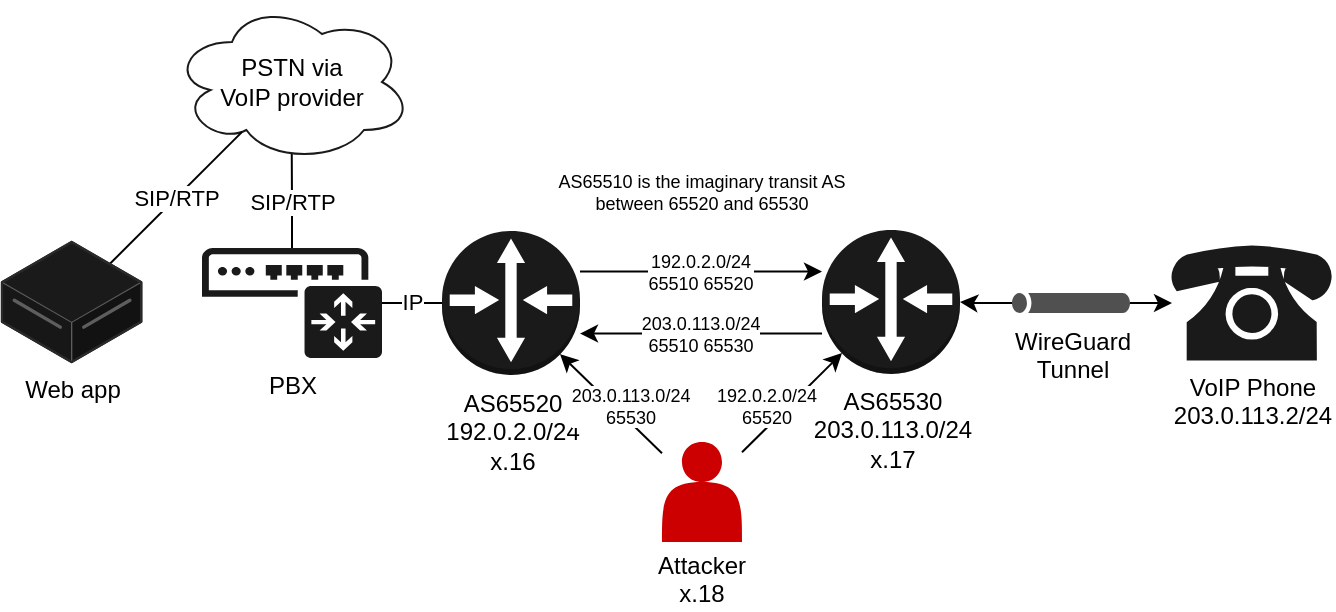 <mxfile version="20.6.0" type="device"><diagram id="ZqGdXqk2Jb0gtjFib3Wp" name="Page-1"><mxGraphModel dx="1231" dy="584" grid="1" gridSize="10" guides="1" tooltips="1" connect="1" arrows="1" fold="1" page="1" pageScale="1" pageWidth="1100" pageHeight="850" math="0" shadow="0"><root><mxCell id="0"/><mxCell id="1" parent="0"/><mxCell id="P6-wXObEojsw-Te-gcGI-27" value="SIP/RTP" style="edgeStyle=orthogonalEdgeStyle;rounded=0;orthogonalLoop=1;jettySize=auto;html=1;fontColor=#000000;startArrow=none;startFill=0;endArrow=none;endFill=0;entryX=0.499;entryY=0.947;entryDx=0;entryDy=0;entryPerimeter=0;" parent="1" source="P6-wXObEojsw-Te-gcGI-28" target="P6-wXObEojsw-Te-gcGI-34" edge="1"><mxGeometry relative="1" as="geometry"/></mxCell><mxCell id="P6-wXObEojsw-Te-gcGI-28" value="PBX" style="sketch=0;pointerEvents=1;shadow=0;dashed=0;html=1;strokeColor=none;fillColor=#1A1A1A;labelPosition=center;verticalLabelPosition=bottom;verticalAlign=top;outlineConnect=0;align=center;shape=mxgraph.office.devices.ip_pbx;" parent="1" vertex="1"><mxGeometry x="355" y="413" width="90" height="55" as="geometry"/></mxCell><mxCell id="P6-wXObEojsw-Te-gcGI-29" value="&lt;div style=&quot;font-size: 9px;&quot;&gt;192.0.2.0/24&lt;/div&gt;&lt;div style=&quot;font-size: 9px;&quot;&gt;65510 65520&lt;br style=&quot;font-size: 9px;&quot;&gt;&lt;/div&gt;" style="edgeStyle=orthogonalEdgeStyle;rounded=0;orthogonalLoop=1;jettySize=auto;html=1;fontColor=#000000;fontSize=9;" parent="1" edge="1"><mxGeometry relative="1" as="geometry"><mxPoint x="544.0" y="424.78" as="sourcePoint"/><mxPoint x="665" y="424.78" as="targetPoint"/><Array as="points"><mxPoint x="605" y="424.78"/><mxPoint x="605" y="424.78"/></Array></mxGeometry></mxCell><mxCell id="P6-wXObEojsw-Te-gcGI-30" style="edgeStyle=orthogonalEdgeStyle;rounded=0;orthogonalLoop=1;jettySize=auto;html=1;fontColor=#000000;startArrow=none;startFill=0;endArrow=none;endFill=0;" parent="1" source="P6-wXObEojsw-Te-gcGI-32" target="P6-wXObEojsw-Te-gcGI-28" edge="1"><mxGeometry relative="1" as="geometry"/></mxCell><mxCell id="P6-wXObEojsw-Te-gcGI-31" value="IP" style="edgeStyle=orthogonalEdgeStyle;rounded=0;orthogonalLoop=1;jettySize=auto;html=1;fontColor=#000000;startArrow=none;startFill=0;endArrow=none;endFill=0;spacingBottom=2;" parent="1" source="P6-wXObEojsw-Te-gcGI-32" target="P6-wXObEojsw-Te-gcGI-28" edge="1"><mxGeometry relative="1" as="geometry"/></mxCell><mxCell id="P6-wXObEojsw-Te-gcGI-33" value="&lt;div&gt;VoIP Phone&lt;/div&gt;&lt;div&gt;203.0.113.2/24&lt;br&gt;&lt;/div&gt;" style="fontColor=#000000;verticalAlign=top;verticalLabelPosition=bottom;labelPosition=center;align=center;html=1;outlineConnect=0;fillColor=#1A1A1A;strokeColor=#1A1A1A;gradientColor=none;gradientDirection=north;strokeWidth=2;shape=mxgraph.networks.phone_1;" parent="1" vertex="1"><mxGeometry x="840" y="412.5" width="80" height="56" as="geometry"/></mxCell><mxCell id="P6-wXObEojsw-Te-gcGI-32" value="&lt;div&gt;AS65520&lt;/div&gt;&lt;div&gt;192.0.2.0/24&lt;/div&gt;&lt;div&gt;x.16&lt;br&gt;&lt;/div&gt;" style="outlineConnect=0;dashed=0;verticalLabelPosition=bottom;verticalAlign=top;align=center;html=1;shape=mxgraph.aws3.router;fillColor=#1A1A1A;gradientColor=none;strokeColor=#000000;" parent="1" vertex="1"><mxGeometry x="475" y="404.5" width="69" height="72" as="geometry"/></mxCell><mxCell id="P6-wXObEojsw-Te-gcGI-34" value="&lt;div&gt;PSTN via&lt;/div&gt;&lt;div&gt;VoIP provider&lt;br&gt;&lt;/div&gt;" style="ellipse;shape=cloud;whiteSpace=wrap;html=1;strokeColor=#1A1A1A;fontColor=#000000;fillColor=none;" parent="1" vertex="1"><mxGeometry x="340" y="290" width="120" height="80" as="geometry"/></mxCell><mxCell id="P6-wXObEojsw-Te-gcGI-38" value="SIP/RTP" style="rounded=0;orthogonalLoop=1;jettySize=auto;html=1;fontColor=#000000;startArrow=none;startFill=0;endArrow=none;endFill=0;endSize=6;sourcePerimeterSpacing=-11;targetPerimeterSpacing=-11;" parent="1" source="P6-wXObEojsw-Te-gcGI-39" target="P6-wXObEojsw-Te-gcGI-34" edge="1"><mxGeometry relative="1" as="geometry"/></mxCell><mxCell id="P6-wXObEojsw-Te-gcGI-39" value="&lt;div&gt;Web app&lt;/div&gt;" style="verticalLabelPosition=bottom;html=1;verticalAlign=top;strokeWidth=1;align=center;outlineConnect=0;dashed=0;outlineConnect=0;shape=mxgraph.aws3d.dataServer;strokeColor=#5E5E5E;aspect=fixed;fontColor=#000000;fillColor=#1A1A1A;" parent="1" vertex="1"><mxGeometry x="255" y="410" width="69.62" height="60" as="geometry"/></mxCell><mxCell id="P6-wXObEojsw-Te-gcGI-41" value="&lt;div style=&quot;font-size: 9px;&quot;&gt;192.0.2.0/24&lt;/div&gt;&lt;div style=&quot;font-size: 9px;&quot;&gt;65520&lt;br style=&quot;font-size: 9px;&quot;&gt;&lt;/div&gt;" style="edgeStyle=none;rounded=0;orthogonalLoop=1;jettySize=auto;html=1;fontColor=#000000;startArrow=none;startFill=0;endArrow=classic;endFill=1;endSize=6;sourcePerimeterSpacing=0;targetPerimeterSpacing=0;entryX=0.145;entryY=0.855;entryDx=0;entryDy=0;entryPerimeter=0;fontSize=9;spacingBottom=15;spacingLeft=0;spacingRight=15;" parent="1" source="P6-wXObEojsw-Te-gcGI-40" target="P6-wXObEojsw-Te-gcGI-36" edge="1"><mxGeometry x="-0.294" y="-3" relative="1" as="geometry"><mxPoint x="695" y="510" as="targetPoint"/><mxPoint as="offset"/></mxGeometry></mxCell><mxCell id="P6-wXObEojsw-Te-gcGI-42" value="&lt;div style=&quot;font-size: 9px;&quot;&gt;&lt;font style=&quot;font-size: 9px;&quot;&gt;203.0.113.0/24&lt;/font&gt;&lt;/div&gt;&lt;div style=&quot;font-size: 9px;&quot;&gt;&lt;font style=&quot;font-size: 9px;&quot;&gt;65530&lt;br style=&quot;font-size: 9px;&quot;&gt;&lt;/font&gt;&lt;/div&gt;" style="edgeStyle=none;rounded=0;orthogonalLoop=1;jettySize=auto;html=1;fontColor=#000000;startArrow=none;startFill=0;endArrow=classic;endFill=1;endSize=6;sourcePerimeterSpacing=0;targetPerimeterSpacing=0;entryX=0.855;entryY=0.855;entryDx=0;entryDy=0;entryPerimeter=0;fontSize=9;spacingLeft=9;spacingBottom=17;labelBackgroundColor=default;" parent="1" source="P6-wXObEojsw-Te-gcGI-40" target="P6-wXObEojsw-Te-gcGI-32" edge="1"><mxGeometry x="-0.291" y="3" relative="1" as="geometry"><mxPoint as="offset"/></mxGeometry></mxCell><mxCell id="P6-wXObEojsw-Te-gcGI-40" value="&lt;div&gt;Attacker&lt;/div&gt;&lt;div&gt;x.18&lt;br&gt;&lt;/div&gt;" style="shape=actor;whiteSpace=wrap;html=1;strokeColor=none;fontColor=#000000;fillColor=#CC0000;labelPosition=center;verticalLabelPosition=bottom;align=center;verticalAlign=top;spacing=0;" parent="1" vertex="1"><mxGeometry x="585" y="510" width="40" height="50" as="geometry"/></mxCell><mxCell id="P6-wXObEojsw-Te-gcGI-44" value="&lt;div style=&quot;font-size: 9px;&quot;&gt;203.0.113.0/24&lt;/div&gt;&lt;div&gt;65510 65530&lt;br&gt;&lt;/div&gt;" style="edgeStyle=orthogonalEdgeStyle;rounded=0;orthogonalLoop=1;jettySize=auto;html=1;fontColor=#000000;fontSize=9;startArrow=classic;startFill=1;endArrow=none;endFill=0;" parent="1" edge="1"><mxGeometry relative="1" as="geometry"><mxPoint x="544.0" y="455.78" as="sourcePoint"/><mxPoint x="665" y="455.78" as="targetPoint"/><Array as="points"><mxPoint x="605" y="455.78"/><mxPoint x="605" y="455.78"/></Array></mxGeometry></mxCell><mxCell id="P6-wXObEojsw-Te-gcGI-45" value="AS65510 is the imaginary transit AS between 65520 and 65530" style="text;html=1;strokeColor=none;fillColor=none;align=center;verticalAlign=middle;whiteSpace=wrap;rounded=0;fontSize=9;fontColor=#000000;" parent="1" vertex="1"><mxGeometry x="530" y="370" width="150" height="30" as="geometry"/></mxCell><mxCell id="P6-wXObEojsw-Te-gcGI-36" value="&lt;div&gt;AS65530&lt;/div&gt;&lt;div&gt;203.0.113.0/24&lt;/div&gt;&lt;div&gt;x.17&lt;br&gt;&lt;/div&gt;" style="outlineConnect=0;dashed=0;verticalLabelPosition=bottom;verticalAlign=top;align=center;html=1;shape=mxgraph.aws3.router;fillColor=#1A1A1A;gradientColor=none;strokeColor=#000000;" parent="1" vertex="1"><mxGeometry x="665" y="404" width="69" height="72" as="geometry"/></mxCell><mxCell id="Hz3khvTsY-ZrpX9rBgpA-5" style="edgeStyle=orthogonalEdgeStyle;rounded=0;orthogonalLoop=1;jettySize=auto;html=1;" edge="1" parent="1" source="Hz3khvTsY-ZrpX9rBgpA-2" target="P6-wXObEojsw-Te-gcGI-36"><mxGeometry relative="1" as="geometry"/></mxCell><mxCell id="Hz3khvTsY-ZrpX9rBgpA-6" style="edgeStyle=orthogonalEdgeStyle;rounded=0;orthogonalLoop=1;jettySize=auto;html=1;" edge="1" parent="1" source="Hz3khvTsY-ZrpX9rBgpA-2" target="P6-wXObEojsw-Te-gcGI-33"><mxGeometry relative="1" as="geometry"/></mxCell><mxCell id="Hz3khvTsY-ZrpX9rBgpA-2" value="&lt;div&gt;WireGuard&lt;/div&gt;&lt;div&gt;Tunnel&lt;br&gt;&lt;/div&gt;" style="sketch=0;pointerEvents=1;shadow=0;dashed=0;html=1;strokeColor=none;fillColor=#505050;labelPosition=center;verticalLabelPosition=bottom;verticalAlign=top;outlineConnect=0;align=center;shape=mxgraph.office.servers.tunnel_straight;" vertex="1" parent="1"><mxGeometry x="760" y="435.5" width="59" height="10" as="geometry"/></mxCell></root></mxGraphModel></diagram></mxfile>